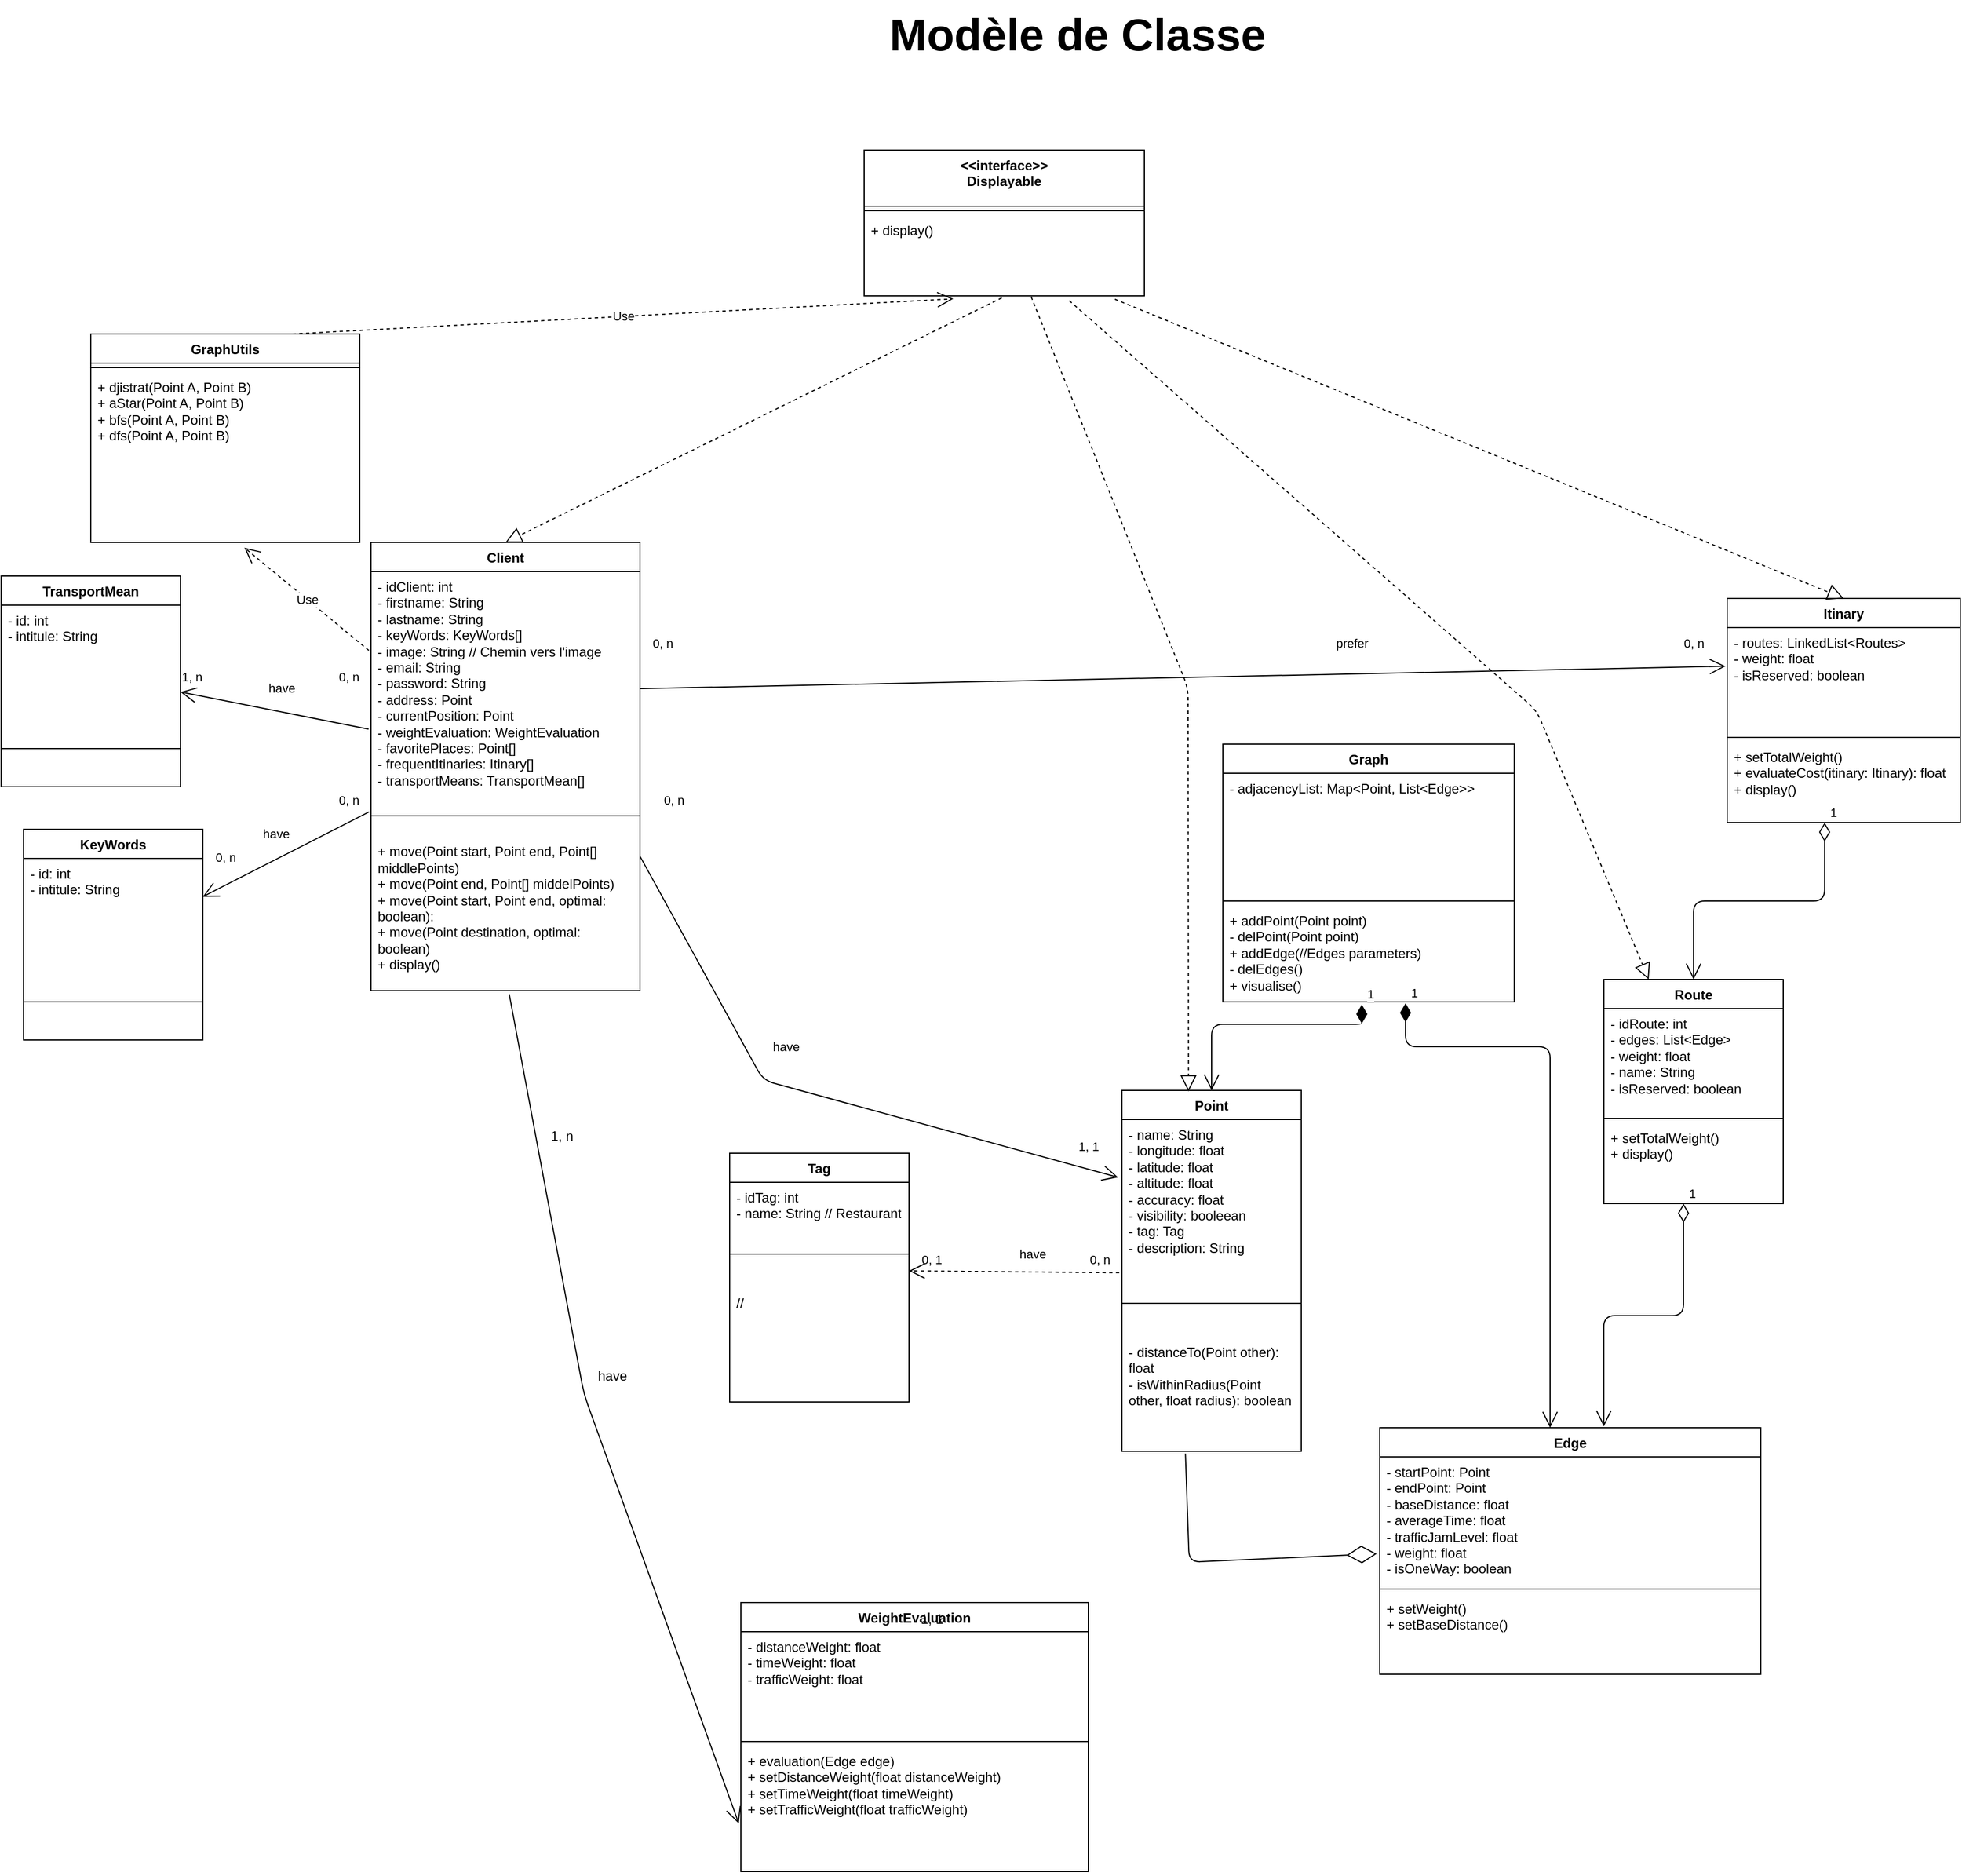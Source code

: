 <mxfile>
    <diagram id="Uijv8hbqluzk0tuG7M5Z" name="Page-1">
        <mxGraphModel dx="698" dy="1717" grid="1" gridSize="10" guides="1" tooltips="1" connect="1" arrows="1" fold="1" page="1" pageScale="1" pageWidth="827" pageHeight="1169" math="0" shadow="0">
            <root>
                <mxCell id="0"/>
                <mxCell id="1" parent="0"/>
                <mxCell id="2" value="Client" style="swimlane;fontStyle=1;align=center;verticalAlign=top;childLayout=stackLayout;horizontal=1;startSize=26;horizontalStack=0;resizeParent=1;resizeParentMax=0;resizeLast=0;collapsible=1;marginBottom=0;whiteSpace=wrap;html=1;" parent="1" vertex="1">
                    <mxGeometry x="590" y="-416" width="240" height="400" as="geometry"/>
                </mxCell>
                <mxCell id="3" value="&lt;div&gt;- idClient: int&lt;/div&gt;&lt;div&gt;- firstname: String&lt;/div&gt;&lt;div&gt;- lastname: String&lt;/div&gt;&lt;div&gt;- keyWords: KeyWords[]&lt;/div&gt;&lt;div&gt;- image: String // Chemin vers l'image&lt;/div&gt;&lt;div&gt;- email: String&lt;/div&gt;&lt;div&gt;- password: String&lt;/div&gt;&lt;div&gt;- address: Point&lt;/div&gt;&lt;div&gt;- currentPosition: Point&lt;/div&gt;&lt;div&gt;- weightEvaluation: WeightEvaluation&lt;/div&gt;&lt;div&gt;- favoritePlaces: Point[]&lt;/div&gt;&lt;div&gt;- frequentItinaries: Itinary[]&amp;nbsp;&lt;/div&gt;&lt;div&gt;- transportMeans: TransportMean[]&lt;/div&gt;" style="text;strokeColor=none;fillColor=none;align=left;verticalAlign=top;spacingLeft=4;spacingRight=4;overflow=hidden;rotatable=0;points=[[0,0.5],[1,0.5]];portConstraint=eastwest;whiteSpace=wrap;html=1;" parent="2" vertex="1">
                    <mxGeometry y="26" width="240" height="214" as="geometry"/>
                </mxCell>
                <mxCell id="4" value="" style="line;strokeWidth=1;fillColor=none;align=left;verticalAlign=middle;spacingTop=-1;spacingLeft=3;spacingRight=3;rotatable=0;labelPosition=right;points=[];portConstraint=eastwest;strokeColor=inherit;" parent="2" vertex="1">
                    <mxGeometry y="240" width="240" height="8" as="geometry"/>
                </mxCell>
                <mxCell id="5" value="&lt;br&gt;+ move(Point start, Point end, Point[] middlePoints)&lt;br&gt;+ move(Point end, Point[] middelPoints)&lt;br&gt;+ move(Point start, Point end, optimal: boolean):&amp;nbsp;&lt;br&gt;+ move(Point destination, optimal: boolean)&amp;nbsp;&lt;br&gt;+ display()" style="text;strokeColor=none;fillColor=none;align=left;verticalAlign=top;spacingLeft=4;spacingRight=4;overflow=hidden;rotatable=0;points=[[0,0.5],[1,0.5]];portConstraint=eastwest;whiteSpace=wrap;html=1;" parent="2" vertex="1">
                    <mxGeometry y="248" width="240" height="152" as="geometry"/>
                </mxCell>
                <mxCell id="6" value="Modèle de Classe" style="text;html=1;align=center;verticalAlign=middle;resizable=0;points=[];autosize=1;strokeColor=none;fillColor=none;fontStyle=1;fontFamily=Helvetica;fontSize=40;" parent="1" vertex="1">
                    <mxGeometry x="1040" y="-900" width="360" height="60" as="geometry"/>
                </mxCell>
                <mxCell id="7" value="Point" style="swimlane;fontStyle=1;align=center;verticalAlign=top;childLayout=stackLayout;horizontal=1;startSize=26;horizontalStack=0;resizeParent=1;resizeParentMax=0;resizeLast=0;collapsible=1;marginBottom=0;whiteSpace=wrap;html=1;" parent="1" vertex="1">
                    <mxGeometry x="1260" y="73" width="160" height="322" as="geometry"/>
                </mxCell>
                <mxCell id="8" value="&lt;div&gt;- name: String&lt;/div&gt;&lt;div&gt;- longitude: float&lt;/div&gt;&lt;div&gt;- latitude: float&lt;/div&gt;&lt;div&gt;- altitude: float&lt;/div&gt;&lt;div&gt;- accuracy: float&lt;/div&gt;&lt;div&gt;- visibility: booleean&lt;/div&gt;&lt;div&gt;- tag: Tag&lt;/div&gt;&lt;div&gt;- description: String&lt;/div&gt;" style="text;strokeColor=none;fillColor=none;align=left;verticalAlign=top;spacingLeft=4;spacingRight=4;overflow=hidden;rotatable=0;points=[[0,0.5],[1,0.5]];portConstraint=eastwest;whiteSpace=wrap;html=1;" parent="7" vertex="1">
                    <mxGeometry y="26" width="160" height="134" as="geometry"/>
                </mxCell>
                <mxCell id="9" value="" style="line;strokeWidth=1;fillColor=none;align=left;verticalAlign=middle;spacingTop=-1;spacingLeft=3;spacingRight=3;rotatable=0;labelPosition=right;points=[];portConstraint=eastwest;strokeColor=inherit;" parent="7" vertex="1">
                    <mxGeometry y="160" width="160" height="60" as="geometry"/>
                </mxCell>
                <mxCell id="10" value="- distanceTo(Point other): float&lt;br&gt;- isWithinRadius(Point other, float radius): boolean" style="text;strokeColor=none;fillColor=none;align=left;verticalAlign=top;spacingLeft=4;spacingRight=4;overflow=hidden;rotatable=0;points=[[0,0.5],[1,0.5]];portConstraint=eastwest;whiteSpace=wrap;html=1;" parent="7" vertex="1">
                    <mxGeometry y="220" width="160" height="102" as="geometry"/>
                </mxCell>
                <mxCell id="11" value="Route" style="swimlane;fontStyle=1;align=center;verticalAlign=top;childLayout=stackLayout;horizontal=1;startSize=26;horizontalStack=0;resizeParent=1;resizeParentMax=0;resizeLast=0;collapsible=1;marginBottom=0;whiteSpace=wrap;html=1;" parent="1" vertex="1">
                    <mxGeometry x="1690" y="-26" width="160" height="200" as="geometry"/>
                </mxCell>
                <mxCell id="12" value="&lt;div&gt;- idRoute: int&lt;/div&gt;&lt;div&gt;- edges: List&amp;lt;Edge&amp;gt;&lt;/div&gt;&lt;div&gt;- weight: float&lt;/div&gt;&lt;div&gt;- name: String&lt;/div&gt;&lt;div&gt;- isReserved: boolean&lt;/div&gt;" style="text;strokeColor=none;fillColor=none;align=left;verticalAlign=top;spacingLeft=4;spacingRight=4;overflow=hidden;rotatable=0;points=[[0,0.5],[1,0.5]];portConstraint=eastwest;whiteSpace=wrap;html=1;" parent="11" vertex="1">
                    <mxGeometry y="26" width="160" height="94" as="geometry"/>
                </mxCell>
                <mxCell id="13" value="" style="line;strokeWidth=1;fillColor=none;align=left;verticalAlign=middle;spacingTop=-1;spacingLeft=3;spacingRight=3;rotatable=0;labelPosition=right;points=[];portConstraint=eastwest;strokeColor=inherit;" parent="11" vertex="1">
                    <mxGeometry y="120" width="160" height="8" as="geometry"/>
                </mxCell>
                <mxCell id="14" value="&lt;div&gt;+ setTotalWeight()&lt;/div&gt;&lt;div&gt;+ display()&lt;/div&gt;" style="text;strokeColor=none;fillColor=none;align=left;verticalAlign=top;spacingLeft=4;spacingRight=4;overflow=hidden;rotatable=0;points=[[0,0.5],[1,0.5]];portConstraint=eastwest;whiteSpace=wrap;html=1;" parent="11" vertex="1">
                    <mxGeometry y="128" width="160" height="72" as="geometry"/>
                </mxCell>
                <mxCell id="15" value="Edge" style="swimlane;fontStyle=1;align=center;verticalAlign=top;childLayout=stackLayout;horizontal=1;startSize=26;horizontalStack=0;resizeParent=1;resizeParentMax=0;resizeLast=0;collapsible=1;marginBottom=0;whiteSpace=wrap;html=1;" parent="1" vertex="1">
                    <mxGeometry x="1490" y="374" width="340" height="220" as="geometry"/>
                </mxCell>
                <mxCell id="16" value="&lt;div&gt;- startPoint: Point&lt;/div&gt;&lt;div&gt;- endPoint: Point&lt;/div&gt;&lt;div&gt;- baseDistance: float&lt;/div&gt;&lt;div&gt;- averageTime: float&lt;/div&gt;&lt;div&gt;- trafficJamLevel: float&lt;/div&gt;&lt;div&gt;- weight: float&lt;/div&gt;&lt;div&gt;- isOneWay: boolean&lt;/div&gt;" style="text;strokeColor=none;fillColor=none;align=left;verticalAlign=top;spacingLeft=4;spacingRight=4;overflow=hidden;rotatable=0;points=[[0,0.5],[1,0.5]];portConstraint=eastwest;whiteSpace=wrap;html=1;" parent="15" vertex="1">
                    <mxGeometry y="26" width="340" height="114" as="geometry"/>
                </mxCell>
                <mxCell id="17" value="" style="line;strokeWidth=1;fillColor=none;align=left;verticalAlign=middle;spacingTop=-1;spacingLeft=3;spacingRight=3;rotatable=0;labelPosition=right;points=[];portConstraint=eastwest;strokeColor=inherit;" parent="15" vertex="1">
                    <mxGeometry y="140" width="340" height="8" as="geometry"/>
                </mxCell>
                <mxCell id="18" value="&lt;div&gt;+ setWeight()&lt;/div&gt;&lt;div&gt;+ setBaseDistance()&lt;/div&gt;" style="text;strokeColor=none;fillColor=none;align=left;verticalAlign=top;spacingLeft=4;spacingRight=4;overflow=hidden;rotatable=0;points=[[0,0.5],[1,0.5]];portConstraint=eastwest;whiteSpace=wrap;html=1;" parent="15" vertex="1">
                    <mxGeometry y="148" width="340" height="72" as="geometry"/>
                </mxCell>
                <mxCell id="19" value="WeightEvaluation" style="swimlane;fontStyle=1;align=center;verticalAlign=top;childLayout=stackLayout;horizontal=1;startSize=26;horizontalStack=0;resizeParent=1;resizeParentMax=0;resizeLast=0;collapsible=1;marginBottom=0;whiteSpace=wrap;html=1;" parent="1" vertex="1">
                    <mxGeometry x="920" y="530" width="310" height="240" as="geometry"/>
                </mxCell>
                <mxCell id="20" value="&lt;div&gt;- distanceWeight: float&lt;/div&gt;&lt;div&gt;- timeWeight: float&lt;/div&gt;&lt;div&gt;- trafficWeight: float&lt;/div&gt;" style="text;strokeColor=none;fillColor=none;align=left;verticalAlign=top;spacingLeft=4;spacingRight=4;overflow=hidden;rotatable=0;points=[[0,0.5],[1,0.5]];portConstraint=eastwest;whiteSpace=wrap;html=1;" parent="19" vertex="1">
                    <mxGeometry y="26" width="310" height="94" as="geometry"/>
                </mxCell>
                <mxCell id="21" value="" style="line;strokeWidth=1;fillColor=none;align=left;verticalAlign=middle;spacingTop=-1;spacingLeft=3;spacingRight=3;rotatable=0;labelPosition=right;points=[];portConstraint=eastwest;strokeColor=inherit;" parent="19" vertex="1">
                    <mxGeometry y="120" width="310" height="8" as="geometry"/>
                </mxCell>
                <mxCell id="22" value="&lt;div&gt;+ evaluation(Edge edge)&lt;/div&gt;&lt;div&gt;+ setDistanceWeight(float distanceWeight)&lt;/div&gt;&lt;div&gt;+ setTimeWeight(float timeWeight)&lt;/div&gt;&lt;div&gt;+ setTrafficWeight(float trafficWeight)&lt;/div&gt;" style="text;strokeColor=none;fillColor=none;align=left;verticalAlign=top;spacingLeft=4;spacingRight=4;overflow=hidden;rotatable=0;points=[[0,0.5],[1,0.5]];portConstraint=eastwest;whiteSpace=wrap;html=1;" parent="19" vertex="1">
                    <mxGeometry y="128" width="310" height="112" as="geometry"/>
                </mxCell>
                <mxCell id="23" value="Graph" style="swimlane;fontStyle=1;align=center;verticalAlign=top;childLayout=stackLayout;horizontal=1;startSize=26;horizontalStack=0;resizeParent=1;resizeParentMax=0;resizeLast=0;collapsible=1;marginBottom=0;whiteSpace=wrap;html=1;" parent="1" vertex="1">
                    <mxGeometry x="1350" y="-236" width="260" height="230" as="geometry">
                        <mxRectangle x="1890" y="520" width="80" height="30" as="alternateBounds"/>
                    </mxGeometry>
                </mxCell>
                <mxCell id="24" value="&lt;div&gt;- adjacencyList: Map&amp;lt;Point, List&amp;lt;Edge&amp;gt;&amp;gt;&lt;/div&gt;" style="text;strokeColor=none;fillColor=none;align=left;verticalAlign=top;spacingLeft=4;spacingRight=4;overflow=hidden;rotatable=0;points=[[0,0.5],[1,0.5]];portConstraint=eastwest;whiteSpace=wrap;html=1;" parent="23" vertex="1">
                    <mxGeometry y="26" width="260" height="110" as="geometry"/>
                </mxCell>
                <mxCell id="25" value="" style="line;strokeWidth=1;fillColor=none;align=left;verticalAlign=middle;spacingTop=-1;spacingLeft=3;spacingRight=3;rotatable=0;labelPosition=right;points=[];portConstraint=eastwest;strokeColor=inherit;" parent="23" vertex="1">
                    <mxGeometry y="136" width="260" height="8" as="geometry"/>
                </mxCell>
                <mxCell id="26" value="&lt;div&gt;+ addPoint(Point point)&lt;/div&gt;&lt;div&gt;- delPoint(Point point)&lt;/div&gt;&lt;div&gt;+ addEdge(//Edges parameters)&lt;/div&gt;&lt;div&gt;- delEdges()&lt;/div&gt;&lt;div&gt;+ visualise()&lt;/div&gt;" style="text;strokeColor=none;fillColor=none;align=left;verticalAlign=top;spacingLeft=4;spacingRight=4;overflow=hidden;rotatable=0;points=[[0,0.5],[1,0.5]];portConstraint=eastwest;whiteSpace=wrap;html=1;" parent="23" vertex="1">
                    <mxGeometry y="144" width="260" height="86" as="geometry"/>
                </mxCell>
                <mxCell id="27" value="Itinary" style="swimlane;fontStyle=1;align=center;verticalAlign=top;childLayout=stackLayout;horizontal=1;startSize=26;horizontalStack=0;resizeParent=1;resizeParentMax=0;resizeLast=0;collapsible=1;marginBottom=0;whiteSpace=wrap;html=1;" parent="1" vertex="1">
                    <mxGeometry x="1800" y="-366" width="208" height="200" as="geometry"/>
                </mxCell>
                <mxCell id="28" value="- routes: LinkedList&amp;lt;Routes&amp;gt;&lt;br&gt;- weight: float&lt;br&gt;- isReserved: boolean" style="text;strokeColor=none;fillColor=none;align=left;verticalAlign=top;spacingLeft=4;spacingRight=4;overflow=hidden;rotatable=0;points=[[0,0.5],[1,0.5]];portConstraint=eastwest;whiteSpace=wrap;html=1;" parent="27" vertex="1">
                    <mxGeometry y="26" width="208" height="94" as="geometry"/>
                </mxCell>
                <mxCell id="29" value="" style="line;strokeWidth=1;fillColor=none;align=left;verticalAlign=middle;spacingTop=-1;spacingLeft=3;spacingRight=3;rotatable=0;labelPosition=right;points=[];portConstraint=eastwest;strokeColor=inherit;" parent="27" vertex="1">
                    <mxGeometry y="120" width="208" height="8" as="geometry"/>
                </mxCell>
                <mxCell id="30" value="&lt;div&gt;+ setTotalWeight()&lt;/div&gt;&lt;div&gt;+ evaluateCost(itinary: Itinary): float&lt;br&gt;&lt;/div&gt;&lt;div&gt;+ display()&lt;/div&gt;" style="text;strokeColor=none;fillColor=none;align=left;verticalAlign=top;spacingLeft=4;spacingRight=4;overflow=hidden;rotatable=0;points=[[0,0.5],[1,0.5]];portConstraint=eastwest;whiteSpace=wrap;html=1;" parent="27" vertex="1">
                    <mxGeometry y="128" width="208" height="72" as="geometry"/>
                </mxCell>
                <mxCell id="31" value="1" style="endArrow=open;html=1;endSize=12;startArrow=diamondThin;startSize=14;startFill=1;edgeStyle=orthogonalEdgeStyle;align=left;verticalAlign=bottom;exitX=0.477;exitY=1.028;exitDx=0;exitDy=0;exitPerimeter=0;entryX=0.5;entryY=0;entryDx=0;entryDy=0;" parent="1" source="26" target="7" edge="1">
                    <mxGeometry x="-1" y="3" relative="1" as="geometry">
                        <mxPoint x="1560" y="44" as="sourcePoint"/>
                        <mxPoint x="1720" y="44" as="targetPoint"/>
                        <Array as="points">
                            <mxPoint x="1474" y="14"/>
                            <mxPoint x="1340" y="14"/>
                        </Array>
                    </mxGeometry>
                </mxCell>
                <mxCell id="32" value="1" style="endArrow=open;html=1;endSize=12;startArrow=diamondThin;startSize=14;startFill=1;edgeStyle=orthogonalEdgeStyle;align=left;verticalAlign=bottom;exitX=0.627;exitY=1.014;exitDx=0;exitDy=0;exitPerimeter=0;entryX=0.447;entryY=0;entryDx=0;entryDy=0;entryPerimeter=0;" parent="1" source="26" target="15" edge="1">
                    <mxGeometry x="-1" y="3" relative="1" as="geometry">
                        <mxPoint x="1520" y="14" as="sourcePoint"/>
                        <mxPoint x="1680" y="14" as="targetPoint"/>
                        <Array as="points">
                            <mxPoint x="1513" y="34"/>
                            <mxPoint x="1642" y="34"/>
                        </Array>
                    </mxGeometry>
                </mxCell>
                <mxCell id="33" value="1" style="endArrow=open;html=1;endSize=12;startArrow=diamondThin;startSize=14;startFill=0;edgeStyle=orthogonalEdgeStyle;align=left;verticalAlign=bottom;entryX=0.588;entryY=-0.005;entryDx=0;entryDy=0;entryPerimeter=0;exitX=0.444;exitY=1;exitDx=0;exitDy=0;exitPerimeter=0;" parent="1" source="14" target="15" edge="1">
                    <mxGeometry x="-1" y="3" relative="1" as="geometry">
                        <mxPoint x="1790" y="224" as="sourcePoint"/>
                        <mxPoint x="1950" y="224" as="targetPoint"/>
                    </mxGeometry>
                </mxCell>
                <mxCell id="34" value="1" style="endArrow=open;html=1;endSize=12;startArrow=diamondThin;startSize=14;startFill=0;edgeStyle=orthogonalEdgeStyle;align=left;verticalAlign=bottom;exitX=0.418;exitY=1;exitDx=0;exitDy=0;exitPerimeter=0;entryX=0.5;entryY=0;entryDx=0;entryDy=0;" parent="1" source="30" target="11" edge="1">
                    <mxGeometry x="-1" y="3" relative="1" as="geometry">
                        <mxPoint x="1840" y="-116" as="sourcePoint"/>
                        <mxPoint x="2000" y="-116" as="targetPoint"/>
                    </mxGeometry>
                </mxCell>
                <mxCell id="35" value="Tag" style="swimlane;fontStyle=1;align=center;verticalAlign=top;childLayout=stackLayout;horizontal=1;startSize=26;horizontalStack=0;resizeParent=1;resizeParentMax=0;resizeLast=0;collapsible=1;marginBottom=0;whiteSpace=wrap;html=1;" parent="1" vertex="1">
                    <mxGeometry x="910" y="129" width="160" height="222" as="geometry"/>
                </mxCell>
                <mxCell id="36" value="&lt;div&gt;- idTag: int&lt;/div&gt;&lt;div&gt;- name: String // Restaurant&lt;/div&gt;" style="text;strokeColor=none;fillColor=none;align=left;verticalAlign=top;spacingLeft=4;spacingRight=4;overflow=hidden;rotatable=0;points=[[0,0.5],[1,0.5]];portConstraint=eastwest;whiteSpace=wrap;html=1;" parent="35" vertex="1">
                    <mxGeometry y="26" width="160" height="34" as="geometry"/>
                </mxCell>
                <mxCell id="37" value="" style="line;strokeWidth=1;fillColor=none;align=left;verticalAlign=middle;spacingTop=-1;spacingLeft=3;spacingRight=3;rotatable=0;labelPosition=right;points=[];portConstraint=eastwest;strokeColor=inherit;" parent="35" vertex="1">
                    <mxGeometry y="60" width="160" height="60" as="geometry"/>
                </mxCell>
                <mxCell id="38" value="//" style="text;strokeColor=none;fillColor=none;align=left;verticalAlign=top;spacingLeft=4;spacingRight=4;overflow=hidden;rotatable=0;points=[[0,0.5],[1,0.5]];portConstraint=eastwest;whiteSpace=wrap;html=1;" parent="35" vertex="1">
                    <mxGeometry y="120" width="160" height="102" as="geometry"/>
                </mxCell>
                <mxCell id="39" value="" style="endArrow=open;endFill=1;endSize=12;html=1;exitX=0.514;exitY=1.021;exitDx=0;exitDy=0;exitPerimeter=0;entryX=-0.006;entryY=0.617;entryDx=0;entryDy=0;entryPerimeter=0;" parent="1" source="5" target="22" edge="1">
                    <mxGeometry width="160" relative="1" as="geometry">
                        <mxPoint x="780" y="334" as="sourcePoint"/>
                        <mxPoint x="977.5" y="484" as="targetPoint"/>
                        <Array as="points">
                            <mxPoint x="780" y="344"/>
                        </Array>
                    </mxGeometry>
                </mxCell>
                <mxCell id="40" value="have" style="text;html=1;align=center;verticalAlign=middle;resizable=0;points=[];autosize=1;strokeColor=none;fillColor=none;" parent="1" vertex="1">
                    <mxGeometry x="780" y="313" width="50" height="30" as="geometry"/>
                </mxCell>
                <mxCell id="41" value="1, n" style="text;html=1;align=center;verticalAlign=middle;resizable=0;points=[];autosize=1;strokeColor=none;fillColor=none;" parent="1" vertex="1">
                    <mxGeometry x="740" y="99" width="40" height="30" as="geometry"/>
                </mxCell>
                <mxCell id="42" value="1, 1" style="text;html=1;align=center;verticalAlign=middle;resizable=0;points=[];autosize=1;strokeColor=none;fillColor=none;" parent="1" vertex="1">
                    <mxGeometry x="1070" y="530" width="40" height="30" as="geometry"/>
                </mxCell>
                <mxCell id="43" value="TransportMean" style="swimlane;fontStyle=1;align=center;verticalAlign=top;childLayout=stackLayout;horizontal=1;startSize=26;horizontalStack=0;resizeParent=1;resizeParentMax=0;resizeLast=0;collapsible=1;marginBottom=0;whiteSpace=wrap;html=1;" parent="1" vertex="1">
                    <mxGeometry x="260" y="-386" width="160" height="188" as="geometry"/>
                </mxCell>
                <mxCell id="44" value="- id: int&lt;br&gt;- intitule: String" style="text;strokeColor=none;fillColor=none;align=left;verticalAlign=top;spacingLeft=4;spacingRight=4;overflow=hidden;rotatable=0;points=[[0,0.5],[1,0.5]];portConstraint=eastwest;whiteSpace=wrap;html=1;" parent="43" vertex="1">
                    <mxGeometry y="26" width="160" height="94" as="geometry"/>
                </mxCell>
                <mxCell id="45" value="" style="line;strokeWidth=1;fillColor=none;align=left;verticalAlign=middle;spacingTop=-1;spacingLeft=3;spacingRight=3;rotatable=0;labelPosition=right;points=[];portConstraint=eastwest;strokeColor=inherit;" parent="43" vertex="1">
                    <mxGeometry y="120" width="160" height="68" as="geometry"/>
                </mxCell>
                <mxCell id="46" value="&amp;lt;&amp;lt;interface&amp;gt;&amp;gt;&lt;br&gt;Displayable" style="swimlane;fontStyle=1;align=center;verticalAlign=top;childLayout=stackLayout;horizontal=1;startSize=50;horizontalStack=0;resizeParent=1;resizeParentMax=0;resizeLast=0;collapsible=1;marginBottom=0;whiteSpace=wrap;html=1;" parent="1" vertex="1">
                    <mxGeometry x="1030" y="-766" width="250" height="130" as="geometry"/>
                </mxCell>
                <mxCell id="47" value="" style="line;strokeWidth=1;fillColor=none;align=left;verticalAlign=middle;spacingTop=-1;spacingLeft=3;spacingRight=3;rotatable=0;labelPosition=right;points=[];portConstraint=eastwest;strokeColor=inherit;" parent="46" vertex="1">
                    <mxGeometry y="50" width="250" height="8" as="geometry"/>
                </mxCell>
                <mxCell id="48" value="&lt;div&gt;+ display()&lt;/div&gt;" style="text;strokeColor=none;fillColor=none;align=left;verticalAlign=top;spacingLeft=4;spacingRight=4;overflow=hidden;rotatable=0;points=[[0,0.5],[1,0.5]];portConstraint=eastwest;whiteSpace=wrap;html=1;" parent="46" vertex="1">
                    <mxGeometry y="58" width="250" height="72" as="geometry"/>
                </mxCell>
                <mxCell id="49" value="" style="endArrow=block;dashed=1;endFill=0;endSize=12;html=1;entryX=0.5;entryY=0;entryDx=0;entryDy=0;exitX=0.491;exitY=1.025;exitDx=0;exitDy=0;exitPerimeter=0;" parent="1" source="48" target="2" edge="1">
                    <mxGeometry width="160" relative="1" as="geometry">
                        <mxPoint x="760" y="-526" as="sourcePoint"/>
                        <mxPoint x="920" y="-526" as="targetPoint"/>
                    </mxGeometry>
                </mxCell>
                <mxCell id="50" value="" style="endArrow=open;endFill=1;endSize=12;html=1;rounded=1;labelBackgroundColor=default;strokeColor=default;fontFamily=Helvetica;fontSize=11;fontColor=default;shape=connector;entryX=1;entryY=0.824;entryDx=0;entryDy=0;entryPerimeter=0;exitX=-0.009;exitY=0.657;exitDx=0;exitDy=0;exitPerimeter=0;" parent="1" source="3" target="44" edge="1">
                    <mxGeometry width="160" relative="1" as="geometry">
                        <mxPoint x="400" y="-156" as="sourcePoint"/>
                        <mxPoint x="560" y="-156" as="targetPoint"/>
                    </mxGeometry>
                </mxCell>
                <mxCell id="51" value="have" style="text;html=1;align=center;verticalAlign=middle;resizable=0;points=[];autosize=1;strokeColor=none;fillColor=none;fontSize=11;fontFamily=Helvetica;fontColor=default;" parent="1" vertex="1">
                    <mxGeometry x="485" y="-301" width="50" height="30" as="geometry"/>
                </mxCell>
                <mxCell id="52" value="1, n" style="text;html=1;align=center;verticalAlign=middle;resizable=0;points=[];autosize=1;strokeColor=none;fillColor=none;fontSize=11;fontFamily=Helvetica;fontColor=default;" parent="1" vertex="1">
                    <mxGeometry x="410" y="-311" width="40" height="30" as="geometry"/>
                </mxCell>
                <mxCell id="53" value="0, n" style="text;html=1;align=center;verticalAlign=middle;resizable=0;points=[];autosize=1;strokeColor=none;fillColor=none;fontSize=11;fontFamily=Helvetica;fontColor=default;" parent="1" vertex="1">
                    <mxGeometry x="550" y="-311" width="40" height="30" as="geometry"/>
                </mxCell>
                <mxCell id="54" value="" style="endArrow=open;endFill=1;endSize=12;html=1;rounded=1;labelBackgroundColor=default;strokeColor=default;fontFamily=Helvetica;fontSize=11;fontColor=default;shape=connector;exitX=1;exitY=0.211;exitDx=0;exitDy=0;exitPerimeter=0;entryX=-0.021;entryY=0.385;entryDx=0;entryDy=0;entryPerimeter=0;" parent="1" source="5" target="8" edge="1">
                    <mxGeometry width="160" relative="1" as="geometry">
                        <mxPoint x="870" y="24" as="sourcePoint"/>
                        <mxPoint x="1030" y="24" as="targetPoint"/>
                        <Array as="points">
                            <mxPoint x="940" y="64"/>
                        </Array>
                    </mxGeometry>
                </mxCell>
                <mxCell id="55" value="have" style="text;html=1;align=center;verticalAlign=middle;resizable=0;points=[];autosize=1;strokeColor=none;fillColor=none;fontSize=11;fontFamily=Helvetica;fontColor=default;" parent="1" vertex="1">
                    <mxGeometry x="935" y="19" width="50" height="30" as="geometry"/>
                </mxCell>
                <mxCell id="56" value="0, n" style="text;html=1;align=center;verticalAlign=middle;resizable=0;points=[];autosize=1;strokeColor=none;fillColor=none;fontSize=11;fontFamily=Helvetica;fontColor=default;" parent="1" vertex="1">
                    <mxGeometry x="840" y="-201" width="40" height="30" as="geometry"/>
                </mxCell>
                <mxCell id="57" value="1, 1" style="text;html=1;align=center;verticalAlign=middle;resizable=0;points=[];autosize=1;strokeColor=none;fillColor=none;fontSize=11;fontFamily=Helvetica;fontColor=default;" parent="1" vertex="1">
                    <mxGeometry x="1210" y="108" width="40" height="30" as="geometry"/>
                </mxCell>
                <mxCell id="58" value="" style="endArrow=open;endFill=1;endSize=12;html=1;rounded=1;labelBackgroundColor=default;strokeColor=default;fontFamily=Helvetica;fontSize=11;fontColor=default;shape=connector;entryX=-0.007;entryY=0.367;entryDx=0;entryDy=0;entryPerimeter=0;" parent="1" source="3" target="28" edge="1">
                    <mxGeometry width="160" relative="1" as="geometry">
                        <mxPoint x="980" y="-326" as="sourcePoint"/>
                        <mxPoint x="1140" y="-326" as="targetPoint"/>
                    </mxGeometry>
                </mxCell>
                <mxCell id="59" value="prefer" style="text;html=1;align=center;verticalAlign=middle;resizable=0;points=[];autosize=1;strokeColor=none;fillColor=none;fontSize=11;fontFamily=Helvetica;fontColor=default;" parent="1" vertex="1">
                    <mxGeometry x="1440" y="-341" width="50" height="30" as="geometry"/>
                </mxCell>
                <mxCell id="60" value="0, n" style="text;html=1;align=center;verticalAlign=middle;resizable=0;points=[];autosize=1;strokeColor=none;fillColor=none;fontSize=11;fontFamily=Helvetica;fontColor=default;" parent="1" vertex="1">
                    <mxGeometry x="830" y="-341" width="40" height="30" as="geometry"/>
                </mxCell>
                <mxCell id="61" value="0, n" style="text;html=1;align=center;verticalAlign=middle;resizable=0;points=[];autosize=1;strokeColor=none;fillColor=none;fontSize=11;fontFamily=Helvetica;fontColor=default;" parent="1" vertex="1">
                    <mxGeometry x="1750" y="-341" width="40" height="30" as="geometry"/>
                </mxCell>
                <mxCell id="62" value="" style="endArrow=open;endFill=1;endSize=12;html=1;rounded=1;dashed=1;labelBackgroundColor=default;strokeColor=default;fontFamily=Helvetica;fontSize=11;fontColor=default;shape=connector;exitX=-0.015;exitY=1.02;exitDx=0;exitDy=0;exitPerimeter=0;" parent="1" source="8" edge="1">
                    <mxGeometry width="160" relative="1" as="geometry">
                        <mxPoint x="1200" y="194" as="sourcePoint"/>
                        <mxPoint x="1070" y="234" as="targetPoint"/>
                    </mxGeometry>
                </mxCell>
                <mxCell id="63" value="have" style="text;html=1;align=center;verticalAlign=middle;resizable=0;points=[];autosize=1;strokeColor=none;fillColor=none;fontSize=11;fontFamily=Helvetica;fontColor=default;" parent="1" vertex="1">
                    <mxGeometry x="1155" y="204" width="50" height="30" as="geometry"/>
                </mxCell>
                <mxCell id="64" value="0, 1" style="text;html=1;align=center;verticalAlign=middle;resizable=0;points=[];autosize=1;strokeColor=none;fillColor=none;fontSize=11;fontFamily=Helvetica;fontColor=default;" parent="1" vertex="1">
                    <mxGeometry x="1070" y="209" width="40" height="30" as="geometry"/>
                </mxCell>
                <mxCell id="65" value="0, n" style="text;html=1;align=center;verticalAlign=middle;resizable=0;points=[];autosize=1;strokeColor=none;fillColor=none;fontSize=11;fontFamily=Helvetica;fontColor=default;" parent="1" vertex="1">
                    <mxGeometry x="1220" y="209" width="40" height="30" as="geometry"/>
                </mxCell>
                <mxCell id="66" value="" style="endArrow=diamondThin;endFill=0;endSize=24;html=1;rounded=1;labelBackgroundColor=default;strokeColor=default;fontFamily=Helvetica;fontSize=11;fontColor=default;shape=connector;exitX=0.354;exitY=1.021;exitDx=0;exitDy=0;exitPerimeter=0;entryX=-0.008;entryY=0.759;entryDx=0;entryDy=0;entryPerimeter=0;" parent="1" source="10" target="16" edge="1">
                    <mxGeometry width="160" relative="1" as="geometry">
                        <mxPoint x="1321" y="434" as="sourcePoint"/>
                        <mxPoint x="1460" y="457" as="targetPoint"/>
                        <Array as="points">
                            <mxPoint x="1320" y="494"/>
                        </Array>
                    </mxGeometry>
                </mxCell>
                <mxCell id="67" value="" style="endArrow=block;dashed=1;endFill=0;endSize=12;html=1;rounded=1;labelBackgroundColor=default;strokeColor=default;fontFamily=Helvetica;fontSize=11;fontColor=default;shape=connector;exitX=0.596;exitY=1.011;exitDx=0;exitDy=0;exitPerimeter=0;entryX=0.371;entryY=0.003;entryDx=0;entryDy=0;entryPerimeter=0;" parent="1" source="48" target="7" edge="1">
                    <mxGeometry width="160" relative="1" as="geometry">
                        <mxPoint x="1210" y="-506" as="sourcePoint"/>
                        <mxPoint x="1310" y="-66" as="targetPoint"/>
                        <Array as="points">
                            <mxPoint x="1319" y="-286"/>
                        </Array>
                    </mxGeometry>
                </mxCell>
                <mxCell id="68" value="" style="endArrow=block;dashed=1;endFill=0;endSize=12;html=1;rounded=1;labelBackgroundColor=default;strokeColor=default;fontFamily=Helvetica;fontSize=11;fontColor=default;shape=connector;exitX=0.732;exitY=1.06;exitDx=0;exitDy=0;exitPerimeter=0;entryX=0.25;entryY=0;entryDx=0;entryDy=0;" parent="1" source="48" target="11" edge="1">
                    <mxGeometry width="160" relative="1" as="geometry">
                        <mxPoint x="1390" y="-416" as="sourcePoint"/>
                        <mxPoint x="1550" y="-416" as="targetPoint"/>
                        <Array as="points">
                            <mxPoint x="1630" y="-266"/>
                        </Array>
                    </mxGeometry>
                </mxCell>
                <mxCell id="69" value="" style="endArrow=block;dashed=1;endFill=0;endSize=12;html=1;rounded=1;labelBackgroundColor=default;strokeColor=default;fontFamily=Helvetica;fontSize=11;fontColor=default;shape=connector;exitX=0.895;exitY=1.042;exitDx=0;exitDy=0;exitPerimeter=0;entryX=0.5;entryY=0;entryDx=0;entryDy=0;" parent="1" source="48" target="27" edge="1">
                    <mxGeometry width="160" relative="1" as="geometry">
                        <mxPoint x="1460" y="-506" as="sourcePoint"/>
                        <mxPoint x="1620" y="-506" as="targetPoint"/>
                    </mxGeometry>
                </mxCell>
                <mxCell id="70" value="GraphUtils" style="swimlane;fontStyle=1;align=center;verticalAlign=top;childLayout=stackLayout;horizontal=1;startSize=26;horizontalStack=0;resizeParent=1;resizeParentMax=0;resizeLast=0;collapsible=1;marginBottom=0;whiteSpace=wrap;html=1;" parent="1" vertex="1">
                    <mxGeometry x="340" y="-602" width="240" height="186" as="geometry"/>
                </mxCell>
                <mxCell id="71" value="" style="line;strokeWidth=1;fillColor=none;align=left;verticalAlign=middle;spacingTop=-1;spacingLeft=3;spacingRight=3;rotatable=0;labelPosition=right;points=[];portConstraint=eastwest;strokeColor=inherit;" parent="70" vertex="1">
                    <mxGeometry y="26" width="240" height="8" as="geometry"/>
                </mxCell>
                <mxCell id="72" value="+ djistrat(Point A, Point B)&lt;br&gt;+ aStar(Point A, Point B)&lt;br&gt;+ bfs(Point A, Point B)&lt;br&gt;+ dfs(Point A, Point B)" style="text;strokeColor=none;fillColor=none;align=left;verticalAlign=top;spacingLeft=4;spacingRight=4;overflow=hidden;rotatable=0;points=[[0,0.5],[1,0.5]];portConstraint=eastwest;whiteSpace=wrap;html=1;" parent="70" vertex="1">
                    <mxGeometry y="34" width="240" height="152" as="geometry"/>
                </mxCell>
                <mxCell id="73" value="Use" style="endArrow=open;endSize=12;dashed=1;html=1;rounded=1;labelBackgroundColor=default;strokeColor=default;fontFamily=Helvetica;fontSize=11;fontColor=default;shape=connector;entryX=0.571;entryY=1.031;entryDx=0;entryDy=0;entryPerimeter=0;exitX=-0.008;exitY=0.329;exitDx=0;exitDy=0;exitPerimeter=0;" parent="1" source="3" target="72" edge="1">
                    <mxGeometry width="160" relative="1" as="geometry">
                        <mxPoint x="440" y="-166" as="sourcePoint"/>
                        <mxPoint x="600" y="-166" as="targetPoint"/>
                    </mxGeometry>
                </mxCell>
                <mxCell id="74" value="Use" style="endArrow=open;endSize=12;dashed=1;html=1;rounded=1;labelBackgroundColor=default;strokeColor=default;fontFamily=Helvetica;fontSize=11;fontColor=default;shape=connector;exitX=0.75;exitY=0;exitDx=0;exitDy=0;entryX=0.318;entryY=1.037;entryDx=0;entryDy=0;entryPerimeter=0;" parent="1" source="70" target="48" edge="1">
                    <mxGeometry width="160" relative="1" as="geometry">
                        <mxPoint x="640" y="-640" as="sourcePoint"/>
                        <mxPoint x="800" y="-640" as="targetPoint"/>
                    </mxGeometry>
                </mxCell>
                <mxCell id="75" value="KeyWords" style="swimlane;fontStyle=1;align=center;verticalAlign=top;childLayout=stackLayout;horizontal=1;startSize=26;horizontalStack=0;resizeParent=1;resizeParentMax=0;resizeLast=0;collapsible=1;marginBottom=0;whiteSpace=wrap;html=1;" vertex="1" parent="1">
                    <mxGeometry x="280" y="-160" width="160" height="188" as="geometry"/>
                </mxCell>
                <mxCell id="76" value="- id: int&lt;br&gt;- intitule: String" style="text;strokeColor=none;fillColor=none;align=left;verticalAlign=top;spacingLeft=4;spacingRight=4;overflow=hidden;rotatable=0;points=[[0,0.5],[1,0.5]];portConstraint=eastwest;whiteSpace=wrap;html=1;" vertex="1" parent="75">
                    <mxGeometry y="26" width="160" height="94" as="geometry"/>
                </mxCell>
                <mxCell id="77" value="" style="line;strokeWidth=1;fillColor=none;align=left;verticalAlign=middle;spacingTop=-1;spacingLeft=3;spacingRight=3;rotatable=0;labelPosition=right;points=[];portConstraint=eastwest;strokeColor=inherit;" vertex="1" parent="75">
                    <mxGeometry y="120" width="160" height="68" as="geometry"/>
                </mxCell>
                <mxCell id="78" value="" style="endArrow=open;endFill=1;endSize=12;html=1;rounded=1;labelBackgroundColor=default;strokeColor=default;fontFamily=Helvetica;fontSize=11;fontColor=default;shape=connector;entryX=0.999;entryY=0.364;entryDx=0;entryDy=0;entryPerimeter=0;exitX=-0.007;exitY=1.002;exitDx=0;exitDy=0;exitPerimeter=0;" edge="1" parent="1" source="3" target="76">
                    <mxGeometry width="160" relative="1" as="geometry">
                        <mxPoint x="581.84" y="-160.002" as="sourcePoint"/>
                        <mxPoint x="414.0" y="-193.144" as="targetPoint"/>
                    </mxGeometry>
                </mxCell>
                <mxCell id="79" value="have" style="text;html=1;align=center;verticalAlign=middle;resizable=0;points=[];autosize=1;strokeColor=none;fillColor=none;fontSize=11;fontFamily=Helvetica;fontColor=default;" vertex="1" parent="1">
                    <mxGeometry x="480" y="-171" width="50" height="30" as="geometry"/>
                </mxCell>
                <mxCell id="80" value="0, n" style="text;html=1;align=center;verticalAlign=middle;resizable=0;points=[];autosize=1;strokeColor=none;fillColor=none;fontSize=11;fontFamily=Helvetica;fontColor=default;" vertex="1" parent="1">
                    <mxGeometry x="440" y="-150" width="40" height="30" as="geometry"/>
                </mxCell>
                <mxCell id="81" value="0, n" style="text;html=1;align=center;verticalAlign=middle;resizable=0;points=[];autosize=1;strokeColor=none;fillColor=none;fontSize=11;fontFamily=Helvetica;fontColor=default;" vertex="1" parent="1">
                    <mxGeometry x="550" y="-201" width="40" height="30" as="geometry"/>
                </mxCell>
            </root>
        </mxGraphModel>
    </diagram>
</mxfile>